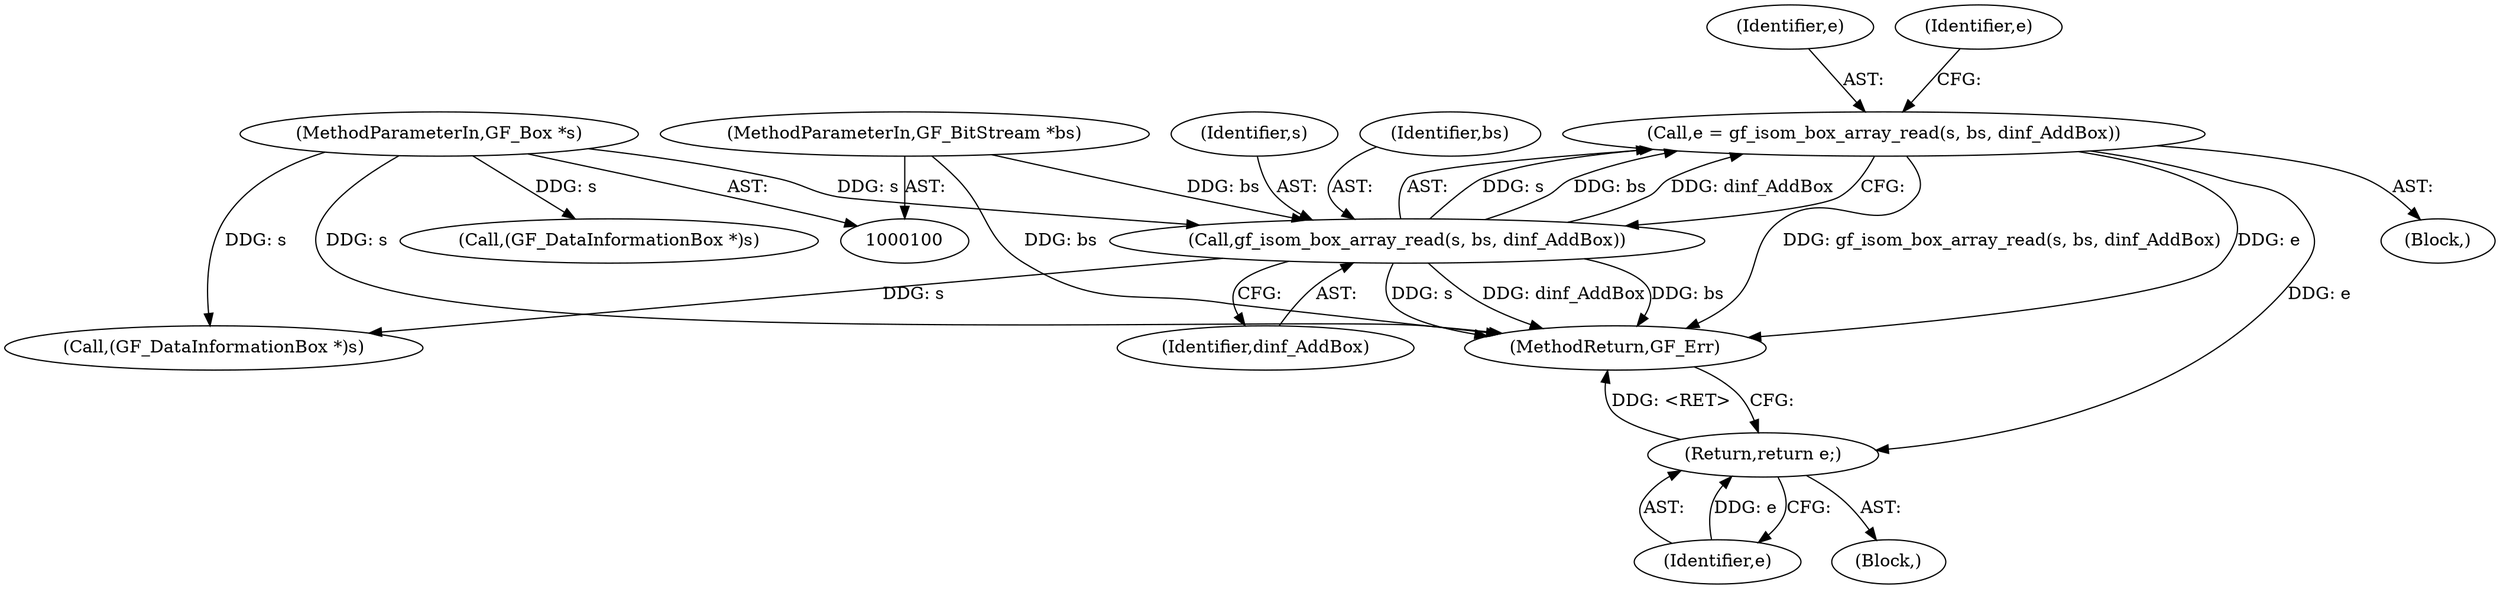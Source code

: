 digraph "0_gpac_d2371b4b204f0a3c0af51ad4e9b491144dd1225c@API" {
"1000105" [label="(Call,e = gf_isom_box_array_read(s, bs, dinf_AddBox))"];
"1000107" [label="(Call,gf_isom_box_array_read(s, bs, dinf_AddBox))"];
"1000101" [label="(MethodParameterIn,GF_Box *s)"];
"1000102" [label="(MethodParameterIn,GF_BitStream *bs)"];
"1000114" [label="(Return,return e;)"];
"1000110" [label="(Identifier,dinf_AddBox)"];
"1000102" [label="(MethodParameterIn,GF_BitStream *bs)"];
"1000114" [label="(Return,return e;)"];
"1000119" [label="(Call,(GF_DataInformationBox *)s)"];
"1000106" [label="(Identifier,e)"];
"1000115" [label="(Identifier,e)"];
"1000140" [label="(MethodReturn,GF_Err)"];
"1000112" [label="(Identifier,e)"];
"1000108" [label="(Identifier,s)"];
"1000109" [label="(Identifier,bs)"];
"1000101" [label="(MethodParameterIn,GF_Box *s)"];
"1000105" [label="(Call,e = gf_isom_box_array_read(s, bs, dinf_AddBox))"];
"1000107" [label="(Call,gf_isom_box_array_read(s, bs, dinf_AddBox))"];
"1000103" [label="(Block,)"];
"1000130" [label="(Call,(GF_DataInformationBox *)s)"];
"1000113" [label="(Block,)"];
"1000105" -> "1000103"  [label="AST: "];
"1000105" -> "1000107"  [label="CFG: "];
"1000106" -> "1000105"  [label="AST: "];
"1000107" -> "1000105"  [label="AST: "];
"1000112" -> "1000105"  [label="CFG: "];
"1000105" -> "1000140"  [label="DDG: gf_isom_box_array_read(s, bs, dinf_AddBox)"];
"1000105" -> "1000140"  [label="DDG: e"];
"1000107" -> "1000105"  [label="DDG: s"];
"1000107" -> "1000105"  [label="DDG: bs"];
"1000107" -> "1000105"  [label="DDG: dinf_AddBox"];
"1000105" -> "1000114"  [label="DDG: e"];
"1000107" -> "1000110"  [label="CFG: "];
"1000108" -> "1000107"  [label="AST: "];
"1000109" -> "1000107"  [label="AST: "];
"1000110" -> "1000107"  [label="AST: "];
"1000107" -> "1000140"  [label="DDG: s"];
"1000107" -> "1000140"  [label="DDG: dinf_AddBox"];
"1000107" -> "1000140"  [label="DDG: bs"];
"1000101" -> "1000107"  [label="DDG: s"];
"1000102" -> "1000107"  [label="DDG: bs"];
"1000107" -> "1000119"  [label="DDG: s"];
"1000101" -> "1000100"  [label="AST: "];
"1000101" -> "1000140"  [label="DDG: s"];
"1000101" -> "1000119"  [label="DDG: s"];
"1000101" -> "1000130"  [label="DDG: s"];
"1000102" -> "1000100"  [label="AST: "];
"1000102" -> "1000140"  [label="DDG: bs"];
"1000114" -> "1000113"  [label="AST: "];
"1000114" -> "1000115"  [label="CFG: "];
"1000115" -> "1000114"  [label="AST: "];
"1000140" -> "1000114"  [label="CFG: "];
"1000114" -> "1000140"  [label="DDG: <RET>"];
"1000115" -> "1000114"  [label="DDG: e"];
}
